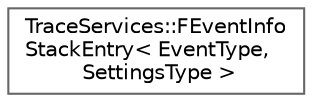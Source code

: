 digraph "Graphical Class Hierarchy"
{
 // INTERACTIVE_SVG=YES
 // LATEX_PDF_SIZE
  bgcolor="transparent";
  edge [fontname=Helvetica,fontsize=10,labelfontname=Helvetica,labelfontsize=10];
  node [fontname=Helvetica,fontsize=10,shape=box,height=0.2,width=0.4];
  rankdir="LR";
  Node0 [id="Node000000",label="TraceServices::FEventInfo\lStackEntry\< EventType,\l SettingsType \>",height=0.2,width=0.4,color="grey40", fillcolor="white", style="filled",URL="$d3/d5e/structTraceServices_1_1FEventInfoStackEntry.html",tooltip=" "];
}

